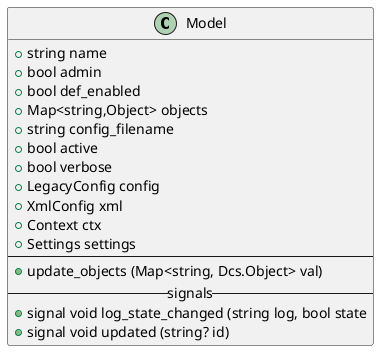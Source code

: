 /'
 '  UML include file for App.Model
 '/

@startuml
class Model {
    +string name
    +bool admin
    +bool def_enabled
    +Map<string,Object> objects
    +string config_filename
    +bool active
    +bool verbose
    +LegacyConfig config
    +XmlConfig xml
    +Context ctx
    +Settings settings
    ----
    +update_objects (Map<string, Dcs.Object> val)
    --signals--
    +signal void log_state_changed (string log, bool state
    +signal void updated (string? id)
}

@enduml
